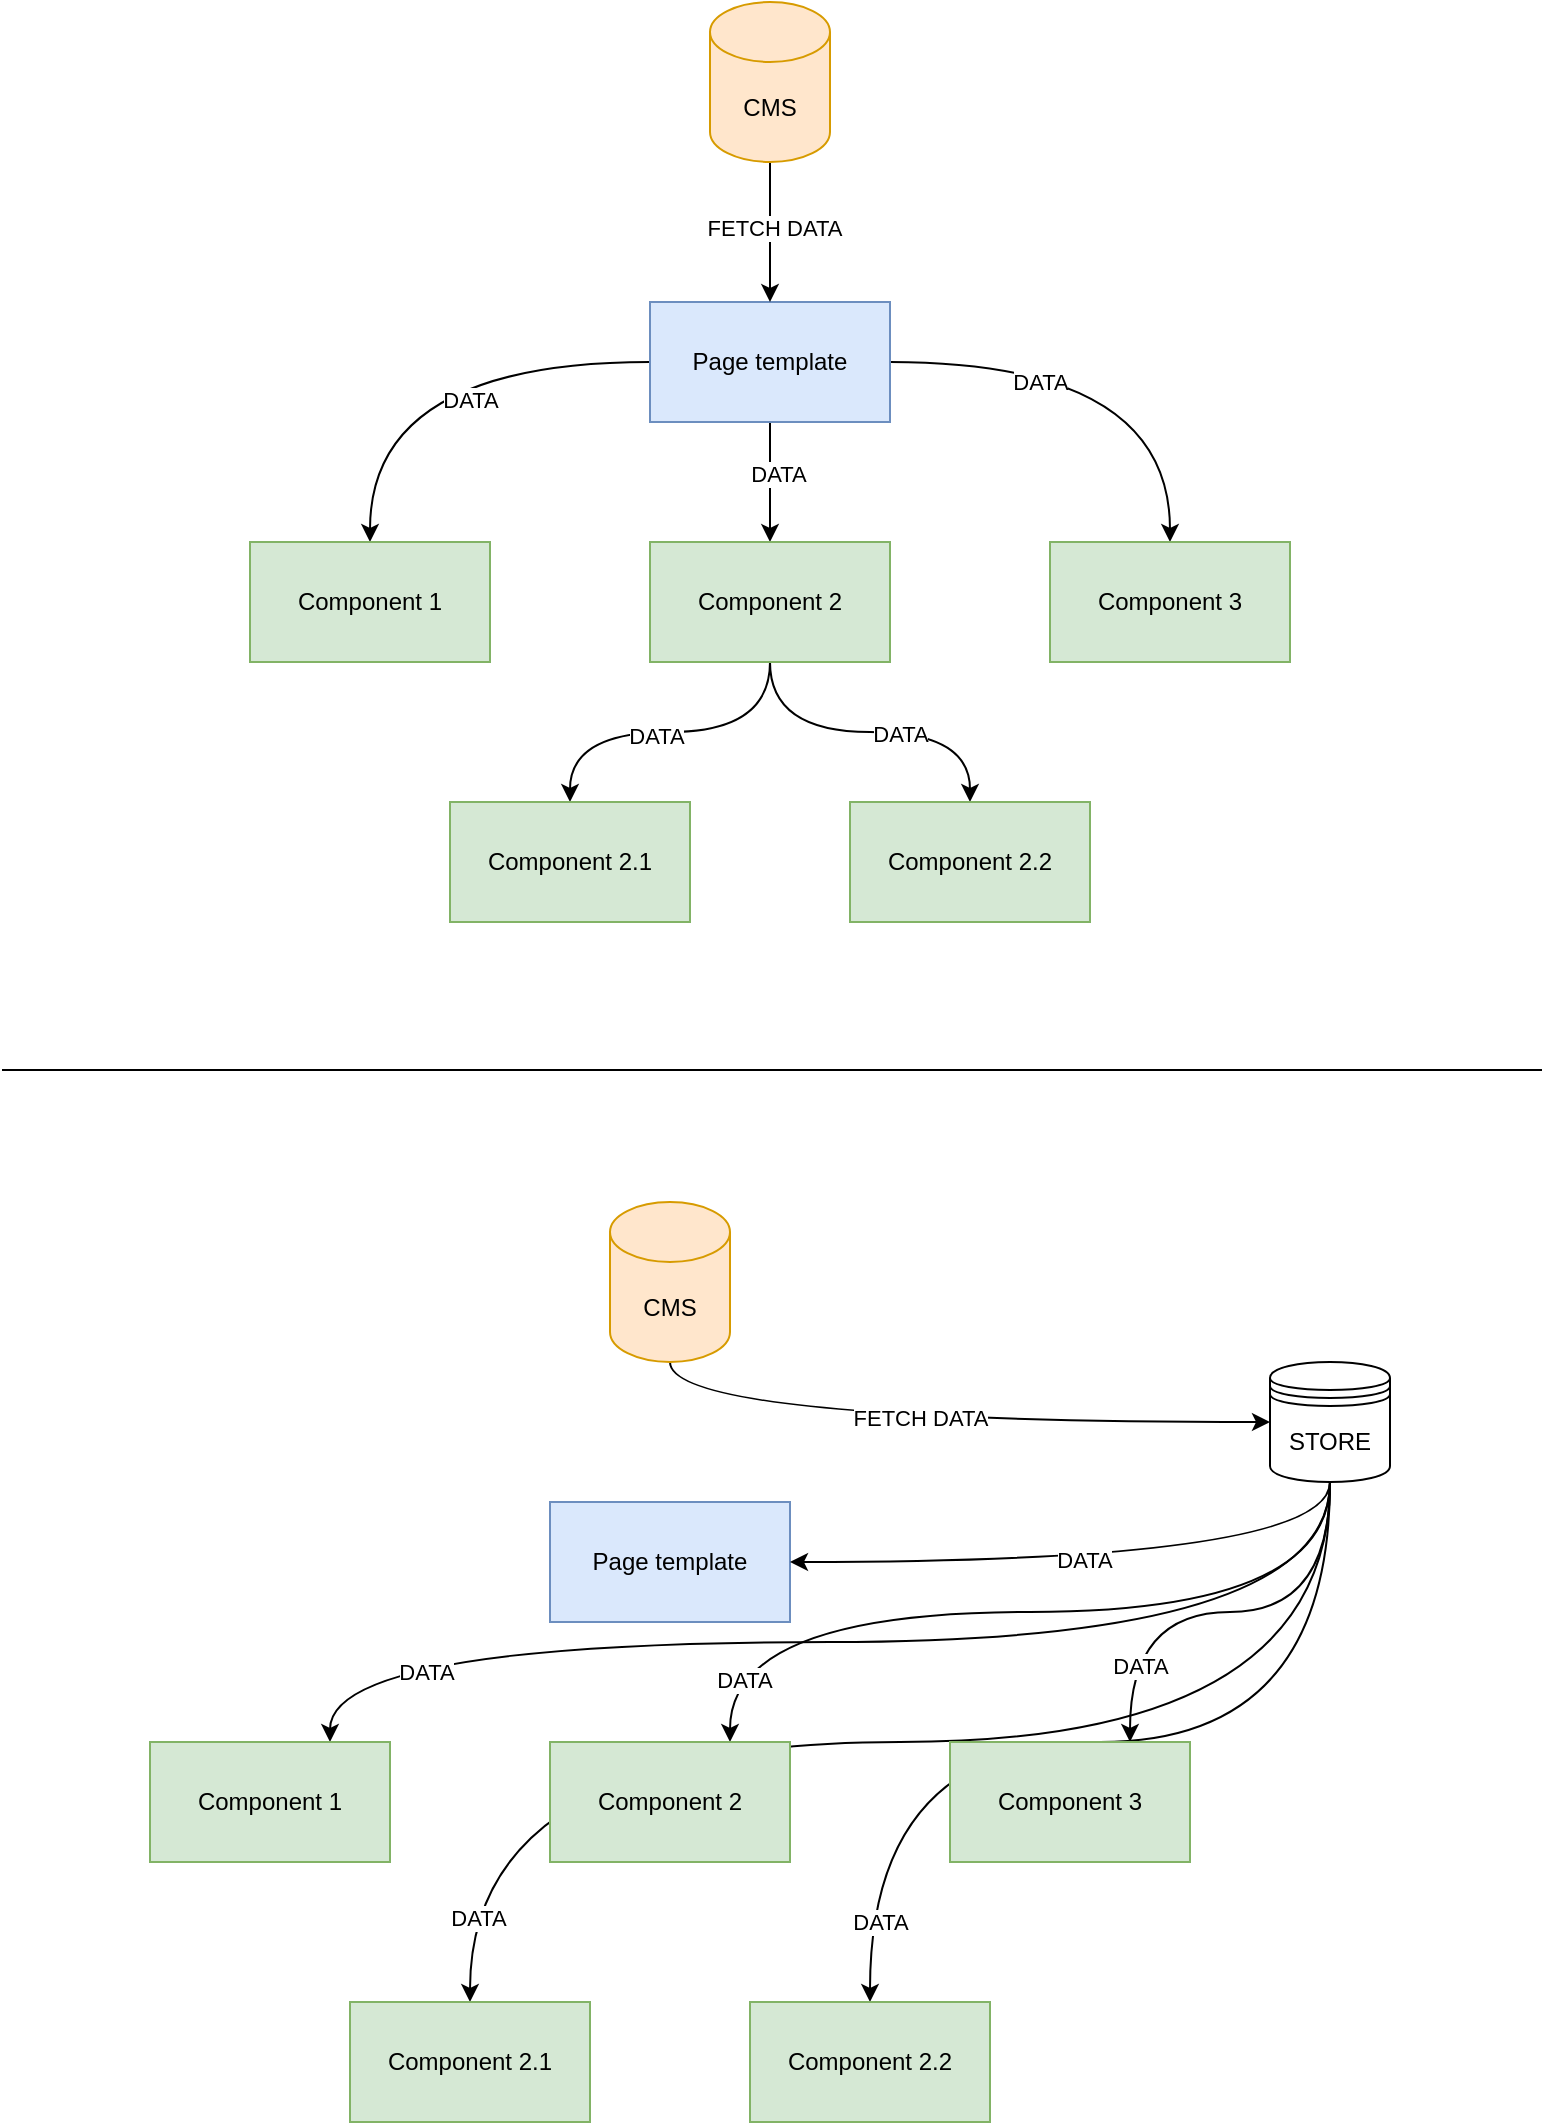<mxfile version="22.1.8" type="github">
  <diagram name="Sida-1" id="MHnl27LE6TlKrxKxb8-v">
    <mxGraphModel dx="1989" dy="1129" grid="1" gridSize="10" guides="1" tooltips="1" connect="1" arrows="1" fold="1" page="1" pageScale="1" pageWidth="827" pageHeight="1169" math="0" shadow="0">
      <root>
        <mxCell id="0" />
        <mxCell id="1" parent="0" />
        <mxCell id="W_7cWl_0AjBmfF7bBmOk-7" style="edgeStyle=orthogonalEdgeStyle;orthogonalLoop=1;jettySize=auto;html=1;entryX=0.5;entryY=0;entryDx=0;entryDy=0;curved=1;" edge="1" parent="1" source="W_7cWl_0AjBmfF7bBmOk-1" target="W_7cWl_0AjBmfF7bBmOk-6">
          <mxGeometry relative="1" as="geometry" />
        </mxCell>
        <mxCell id="W_7cWl_0AjBmfF7bBmOk-14" value="DATA" style="edgeLabel;html=1;align=center;verticalAlign=middle;resizable=0;points=[];" vertex="1" connectable="0" parent="W_7cWl_0AjBmfF7bBmOk-7">
          <mxGeometry x="-0.217" y="19" relative="1" as="geometry">
            <mxPoint as="offset" />
          </mxGeometry>
        </mxCell>
        <mxCell id="W_7cWl_0AjBmfF7bBmOk-10" style="edgeStyle=orthogonalEdgeStyle;orthogonalLoop=1;jettySize=auto;html=1;entryX=0.5;entryY=0;entryDx=0;entryDy=0;curved=1;" edge="1" parent="1" source="W_7cWl_0AjBmfF7bBmOk-1" target="W_7cWl_0AjBmfF7bBmOk-8">
          <mxGeometry relative="1" as="geometry" />
        </mxCell>
        <mxCell id="W_7cWl_0AjBmfF7bBmOk-13" value="DATA" style="edgeLabel;html=1;align=center;verticalAlign=middle;resizable=0;points=[];" vertex="1" connectable="0" parent="W_7cWl_0AjBmfF7bBmOk-10">
          <mxGeometry x="-0.143" y="4" relative="1" as="geometry">
            <mxPoint as="offset" />
          </mxGeometry>
        </mxCell>
        <mxCell id="W_7cWl_0AjBmfF7bBmOk-11" style="edgeStyle=orthogonalEdgeStyle;orthogonalLoop=1;jettySize=auto;html=1;entryX=0.5;entryY=0;entryDx=0;entryDy=0;curved=1;" edge="1" parent="1" source="W_7cWl_0AjBmfF7bBmOk-1" target="W_7cWl_0AjBmfF7bBmOk-9">
          <mxGeometry relative="1" as="geometry" />
        </mxCell>
        <mxCell id="W_7cWl_0AjBmfF7bBmOk-12" value="DATA" style="edgeLabel;html=1;align=center;verticalAlign=middle;resizable=0;points=[];" vertex="1" connectable="0" parent="W_7cWl_0AjBmfF7bBmOk-11">
          <mxGeometry x="-0.35" y="-10" relative="1" as="geometry">
            <mxPoint as="offset" />
          </mxGeometry>
        </mxCell>
        <mxCell id="W_7cWl_0AjBmfF7bBmOk-1" value="Page template" style="rounded=0;whiteSpace=wrap;html=1;fillColor=#dae8fc;strokeColor=#6c8ebf;" vertex="1" parent="1">
          <mxGeometry x="354" y="190" width="120" height="60" as="geometry" />
        </mxCell>
        <mxCell id="W_7cWl_0AjBmfF7bBmOk-3" style="edgeStyle=orthogonalEdgeStyle;orthogonalLoop=1;jettySize=auto;html=1;exitX=0.5;exitY=1;exitDx=0;exitDy=0;exitPerimeter=0;entryX=0.5;entryY=0;entryDx=0;entryDy=0;curved=1;" edge="1" parent="1" source="W_7cWl_0AjBmfF7bBmOk-2" target="W_7cWl_0AjBmfF7bBmOk-1">
          <mxGeometry relative="1" as="geometry" />
        </mxCell>
        <mxCell id="W_7cWl_0AjBmfF7bBmOk-4" value="FETCH DATA" style="edgeLabel;html=1;align=center;verticalAlign=middle;resizable=0;points=[];" vertex="1" connectable="0" parent="W_7cWl_0AjBmfF7bBmOk-3">
          <mxGeometry x="-0.061" y="2" relative="1" as="geometry">
            <mxPoint as="offset" />
          </mxGeometry>
        </mxCell>
        <mxCell id="W_7cWl_0AjBmfF7bBmOk-2" value="CMS" style="shape=cylinder3;whiteSpace=wrap;html=1;boundedLbl=1;backgroundOutline=1;size=15;fillColor=#ffe6cc;strokeColor=#d79b00;" vertex="1" parent="1">
          <mxGeometry x="384" y="40" width="60" height="80" as="geometry" />
        </mxCell>
        <mxCell id="W_7cWl_0AjBmfF7bBmOk-6" value="Component 1" style="rounded=0;whiteSpace=wrap;html=1;fillColor=#d5e8d4;strokeColor=#82b366;" vertex="1" parent="1">
          <mxGeometry x="154" y="310" width="120" height="60" as="geometry" />
        </mxCell>
        <mxCell id="W_7cWl_0AjBmfF7bBmOk-17" style="edgeStyle=orthogonalEdgeStyle;orthogonalLoop=1;jettySize=auto;html=1;entryX=0.5;entryY=0;entryDx=0;entryDy=0;curved=1;" edge="1" parent="1" source="W_7cWl_0AjBmfF7bBmOk-8" target="W_7cWl_0AjBmfF7bBmOk-15">
          <mxGeometry relative="1" as="geometry" />
        </mxCell>
        <mxCell id="W_7cWl_0AjBmfF7bBmOk-19" value="DATA" style="edgeLabel;html=1;align=center;verticalAlign=middle;resizable=0;points=[];" vertex="1" connectable="0" parent="W_7cWl_0AjBmfF7bBmOk-17">
          <mxGeometry x="0.089" y="2" relative="1" as="geometry">
            <mxPoint as="offset" />
          </mxGeometry>
        </mxCell>
        <mxCell id="W_7cWl_0AjBmfF7bBmOk-18" style="edgeStyle=orthogonalEdgeStyle;orthogonalLoop=1;jettySize=auto;html=1;entryX=0.5;entryY=0;entryDx=0;entryDy=0;curved=1;" edge="1" parent="1" source="W_7cWl_0AjBmfF7bBmOk-8" target="W_7cWl_0AjBmfF7bBmOk-16">
          <mxGeometry relative="1" as="geometry" />
        </mxCell>
        <mxCell id="W_7cWl_0AjBmfF7bBmOk-20" value="DATA" style="edgeLabel;html=1;align=center;verticalAlign=middle;resizable=0;points=[];" vertex="1" connectable="0" parent="W_7cWl_0AjBmfF7bBmOk-18">
          <mxGeometry x="0.178" y="-1" relative="1" as="geometry">
            <mxPoint as="offset" />
          </mxGeometry>
        </mxCell>
        <mxCell id="W_7cWl_0AjBmfF7bBmOk-8" value="Component 2" style="rounded=0;whiteSpace=wrap;html=1;fillColor=#d5e8d4;strokeColor=#82b366;" vertex="1" parent="1">
          <mxGeometry x="354" y="310" width="120" height="60" as="geometry" />
        </mxCell>
        <mxCell id="W_7cWl_0AjBmfF7bBmOk-9" value="Component 3" style="rounded=0;whiteSpace=wrap;html=1;fillColor=#d5e8d4;strokeColor=#82b366;" vertex="1" parent="1">
          <mxGeometry x="554" y="310" width="120" height="60" as="geometry" />
        </mxCell>
        <mxCell id="W_7cWl_0AjBmfF7bBmOk-15" value="Component 2.1" style="rounded=0;whiteSpace=wrap;html=1;fillColor=#d5e8d4;strokeColor=#82b366;" vertex="1" parent="1">
          <mxGeometry x="254" y="440" width="120" height="60" as="geometry" />
        </mxCell>
        <mxCell id="W_7cWl_0AjBmfF7bBmOk-16" value="Component 2.2" style="rounded=0;whiteSpace=wrap;html=1;fillColor=#d5e8d4;strokeColor=#82b366;" vertex="1" parent="1">
          <mxGeometry x="454" y="440" width="120" height="60" as="geometry" />
        </mxCell>
        <mxCell id="W_7cWl_0AjBmfF7bBmOk-29" value="Page template" style="rounded=0;whiteSpace=wrap;html=1;fillColor=#dae8fc;strokeColor=#6c8ebf;" vertex="1" parent="1">
          <mxGeometry x="304" y="790" width="120" height="60" as="geometry" />
        </mxCell>
        <mxCell id="W_7cWl_0AjBmfF7bBmOk-30" style="edgeStyle=orthogonalEdgeStyle;orthogonalLoop=1;jettySize=auto;html=1;exitX=0.5;exitY=1;exitDx=0;exitDy=0;exitPerimeter=0;entryX=0;entryY=0.5;entryDx=0;entryDy=0;curved=1;" edge="1" parent="1" source="W_7cWl_0AjBmfF7bBmOk-32" target="W_7cWl_0AjBmfF7bBmOk-33">
          <mxGeometry relative="1" as="geometry" />
        </mxCell>
        <mxCell id="W_7cWl_0AjBmfF7bBmOk-31" value="FETCH DATA" style="edgeLabel;html=1;align=center;verticalAlign=middle;resizable=0;points=[];" vertex="1" connectable="0" parent="W_7cWl_0AjBmfF7bBmOk-30">
          <mxGeometry x="-0.061" y="2" relative="1" as="geometry">
            <mxPoint as="offset" />
          </mxGeometry>
        </mxCell>
        <mxCell id="W_7cWl_0AjBmfF7bBmOk-32" value="CMS" style="shape=cylinder3;whiteSpace=wrap;html=1;boundedLbl=1;backgroundOutline=1;size=15;fillColor=#ffe6cc;strokeColor=#d79b00;" vertex="1" parent="1">
          <mxGeometry x="334" y="640" width="60" height="80" as="geometry" />
        </mxCell>
        <mxCell id="W_7cWl_0AjBmfF7bBmOk-40" style="edgeStyle=orthogonalEdgeStyle;orthogonalLoop=1;jettySize=auto;html=1;entryX=1;entryY=0.5;entryDx=0;entryDy=0;curved=1;exitX=0.5;exitY=1;exitDx=0;exitDy=0;" edge="1" parent="1" source="W_7cWl_0AjBmfF7bBmOk-33" target="W_7cWl_0AjBmfF7bBmOk-29">
          <mxGeometry relative="1" as="geometry" />
        </mxCell>
        <mxCell id="W_7cWl_0AjBmfF7bBmOk-48" value="DATA" style="edgeLabel;html=1;align=center;verticalAlign=middle;resizable=0;points=[];" vertex="1" connectable="0" parent="W_7cWl_0AjBmfF7bBmOk-40">
          <mxGeometry x="0.052" y="-1" relative="1" as="geometry">
            <mxPoint as="offset" />
          </mxGeometry>
        </mxCell>
        <mxCell id="W_7cWl_0AjBmfF7bBmOk-41" style="edgeStyle=orthogonalEdgeStyle;orthogonalLoop=1;jettySize=auto;html=1;curved=1;exitX=0.5;exitY=1;exitDx=0;exitDy=0;entryX=0.75;entryY=0;entryDx=0;entryDy=0;" edge="1" parent="1" source="W_7cWl_0AjBmfF7bBmOk-33" target="W_7cWl_0AjBmfF7bBmOk-35">
          <mxGeometry relative="1" as="geometry">
            <mxPoint x="584" y="800" as="sourcePoint" />
            <Array as="points">
              <mxPoint x="694" y="860" />
              <mxPoint x="194" y="860" />
            </Array>
          </mxGeometry>
        </mxCell>
        <mxCell id="W_7cWl_0AjBmfF7bBmOk-51" value="DATA" style="edgeLabel;html=1;align=center;verticalAlign=middle;resizable=0;points=[];" vertex="1" connectable="0" parent="W_7cWl_0AjBmfF7bBmOk-41">
          <mxGeometry x="0.689" y="15" relative="1" as="geometry">
            <mxPoint as="offset" />
          </mxGeometry>
        </mxCell>
        <mxCell id="W_7cWl_0AjBmfF7bBmOk-42" style="edgeStyle=orthogonalEdgeStyle;orthogonalLoop=1;jettySize=auto;html=1;curved=1;exitX=0.5;exitY=1;exitDx=0;exitDy=0;entryX=0.75;entryY=0;entryDx=0;entryDy=0;" edge="1" parent="1" source="W_7cWl_0AjBmfF7bBmOk-33" target="W_7cWl_0AjBmfF7bBmOk-36">
          <mxGeometry relative="1" as="geometry" />
        </mxCell>
        <mxCell id="W_7cWl_0AjBmfF7bBmOk-54" value="DATA" style="edgeLabel;html=1;align=center;verticalAlign=middle;resizable=0;points=[];" vertex="1" connectable="0" parent="W_7cWl_0AjBmfF7bBmOk-42">
          <mxGeometry x="0.856" y="7" relative="1" as="geometry">
            <mxPoint as="offset" />
          </mxGeometry>
        </mxCell>
        <mxCell id="W_7cWl_0AjBmfF7bBmOk-43" style="edgeStyle=orthogonalEdgeStyle;orthogonalLoop=1;jettySize=auto;html=1;entryX=0.75;entryY=0;entryDx=0;entryDy=0;curved=1;exitX=0.5;exitY=1;exitDx=0;exitDy=0;" edge="1" parent="1" source="W_7cWl_0AjBmfF7bBmOk-33" target="W_7cWl_0AjBmfF7bBmOk-37">
          <mxGeometry relative="1" as="geometry" />
        </mxCell>
        <mxCell id="W_7cWl_0AjBmfF7bBmOk-55" value="DATA" style="edgeLabel;html=1;align=center;verticalAlign=middle;resizable=0;points=[];" vertex="1" connectable="0" parent="W_7cWl_0AjBmfF7bBmOk-43">
          <mxGeometry x="0.67" y="5" relative="1" as="geometry">
            <mxPoint as="offset" />
          </mxGeometry>
        </mxCell>
        <mxCell id="W_7cWl_0AjBmfF7bBmOk-44" style="edgeStyle=orthogonalEdgeStyle;orthogonalLoop=1;jettySize=auto;html=1;entryX=0.5;entryY=0;entryDx=0;entryDy=0;curved=1;exitX=0.5;exitY=1;exitDx=0;exitDy=0;" edge="1" parent="1" source="W_7cWl_0AjBmfF7bBmOk-33" target="W_7cWl_0AjBmfF7bBmOk-39">
          <mxGeometry relative="1" as="geometry" />
        </mxCell>
        <mxCell id="W_7cWl_0AjBmfF7bBmOk-53" value="DATA" style="edgeLabel;html=1;align=center;verticalAlign=middle;resizable=0;points=[];" vertex="1" connectable="0" parent="W_7cWl_0AjBmfF7bBmOk-44">
          <mxGeometry x="0.837" y="5" relative="1" as="geometry">
            <mxPoint as="offset" />
          </mxGeometry>
        </mxCell>
        <mxCell id="W_7cWl_0AjBmfF7bBmOk-45" style="edgeStyle=orthogonalEdgeStyle;orthogonalLoop=1;jettySize=auto;html=1;entryX=0.5;entryY=0;entryDx=0;entryDy=0;curved=1;exitX=0.5;exitY=1;exitDx=0;exitDy=0;" edge="1" parent="1" source="W_7cWl_0AjBmfF7bBmOk-33" target="W_7cWl_0AjBmfF7bBmOk-38">
          <mxGeometry relative="1" as="geometry" />
        </mxCell>
        <mxCell id="W_7cWl_0AjBmfF7bBmOk-52" value="DATA" style="edgeLabel;html=1;align=center;verticalAlign=middle;resizable=0;points=[];" vertex="1" connectable="0" parent="W_7cWl_0AjBmfF7bBmOk-45">
          <mxGeometry x="0.878" y="4" relative="1" as="geometry">
            <mxPoint as="offset" />
          </mxGeometry>
        </mxCell>
        <mxCell id="W_7cWl_0AjBmfF7bBmOk-33" value="STORE" style="shape=datastore;whiteSpace=wrap;html=1;" vertex="1" parent="1">
          <mxGeometry x="664" y="720" width="60" height="60" as="geometry" />
        </mxCell>
        <mxCell id="W_7cWl_0AjBmfF7bBmOk-35" value="Component 1" style="rounded=0;whiteSpace=wrap;html=1;fillColor=#d5e8d4;strokeColor=#82b366;" vertex="1" parent="1">
          <mxGeometry x="104" y="910" width="120" height="60" as="geometry" />
        </mxCell>
        <mxCell id="W_7cWl_0AjBmfF7bBmOk-36" value="Component 2" style="rounded=0;whiteSpace=wrap;html=1;fillColor=#d5e8d4;strokeColor=#82b366;" vertex="1" parent="1">
          <mxGeometry x="304" y="910" width="120" height="60" as="geometry" />
        </mxCell>
        <mxCell id="W_7cWl_0AjBmfF7bBmOk-37" value="Component 3" style="rounded=0;whiteSpace=wrap;html=1;fillColor=#d5e8d4;strokeColor=#82b366;" vertex="1" parent="1">
          <mxGeometry x="504" y="910" width="120" height="60" as="geometry" />
        </mxCell>
        <mxCell id="W_7cWl_0AjBmfF7bBmOk-38" value="Component 2.1" style="rounded=0;whiteSpace=wrap;html=1;fillColor=#d5e8d4;strokeColor=#82b366;" vertex="1" parent="1">
          <mxGeometry x="204" y="1040" width="120" height="60" as="geometry" />
        </mxCell>
        <mxCell id="W_7cWl_0AjBmfF7bBmOk-39" value="Component 2.2" style="rounded=0;whiteSpace=wrap;html=1;fillColor=#d5e8d4;strokeColor=#82b366;" vertex="1" parent="1">
          <mxGeometry x="404" y="1040" width="120" height="60" as="geometry" />
        </mxCell>
        <mxCell id="W_7cWl_0AjBmfF7bBmOk-47" value="" style="line;strokeWidth=1;fillColor=none;align=left;verticalAlign=middle;spacingTop=-1;spacingLeft=3;spacingRight=3;rotatable=0;labelPosition=right;points=[];portConstraint=eastwest;strokeColor=inherit;" vertex="1" parent="1">
          <mxGeometry x="30" y="570" width="770" height="8" as="geometry" />
        </mxCell>
      </root>
    </mxGraphModel>
  </diagram>
</mxfile>

